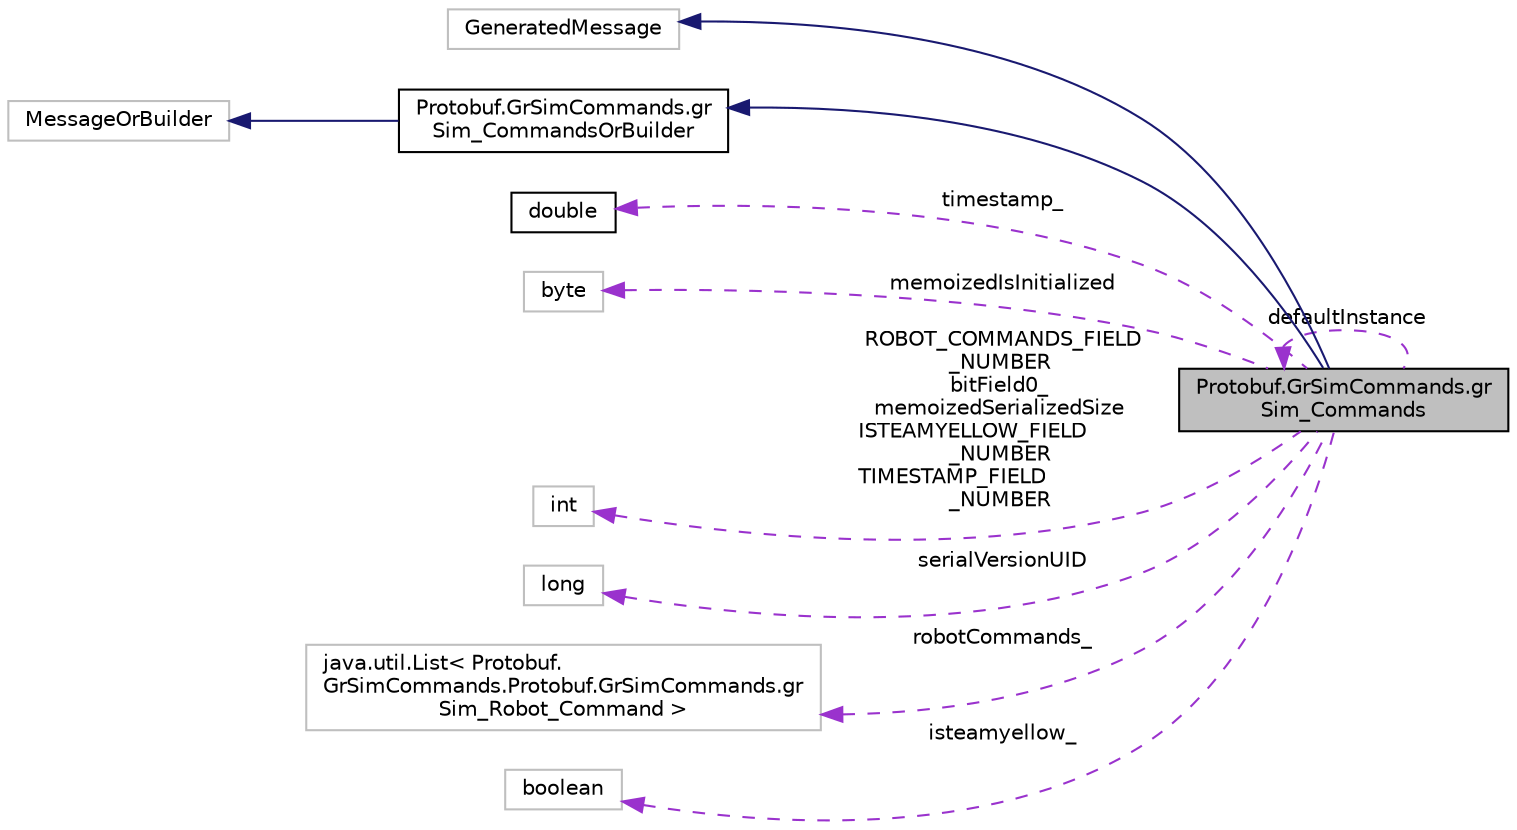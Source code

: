digraph "Protobuf.GrSimCommands.grSim_Commands"
{
 // INTERACTIVE_SVG=YES
  edge [fontname="Helvetica",fontsize="10",labelfontname="Helvetica",labelfontsize="10"];
  node [fontname="Helvetica",fontsize="10",shape=record];
  rankdir="LR";
  Node1 [label="Protobuf.GrSimCommands.gr\lSim_Commands",height=0.2,width=0.4,color="black", fillcolor="grey75", style="filled", fontcolor="black"];
  Node2 -> Node1 [dir="back",color="midnightblue",fontsize="10",style="solid",fontname="Helvetica"];
  Node2 [label="GeneratedMessage",height=0.2,width=0.4,color="grey75", fillcolor="white", style="filled"];
  Node3 -> Node1 [dir="back",color="midnightblue",fontsize="10",style="solid",fontname="Helvetica"];
  Node3 [label="Protobuf.GrSimCommands.gr\lSim_CommandsOrBuilder",height=0.2,width=0.4,color="black", fillcolor="white", style="filled",URL="$df/dcb/interface_protobuf_1_1_gr_sim_commands_1_1gr_sim___commands_or_builder.html"];
  Node4 -> Node3 [dir="back",color="midnightblue",fontsize="10",style="solid",fontname="Helvetica"];
  Node4 [label="MessageOrBuilder",height=0.2,width=0.4,color="grey75", fillcolor="white", style="filled"];
  Node1 -> Node1 [dir="back",color="darkorchid3",fontsize="10",style="dashed",label=" defaultInstance" ,fontname="Helvetica"];
  Node5 -> Node1 [dir="back",color="darkorchid3",fontsize="10",style="dashed",label=" timestamp_" ,fontname="Helvetica"];
  Node5 [label="double",height=0.2,width=0.4,color="black", fillcolor="white", style="filled",URL="$df/de6/classdouble.html"];
  Node6 -> Node1 [dir="back",color="darkorchid3",fontsize="10",style="dashed",label=" memoizedIsInitialized" ,fontname="Helvetica"];
  Node6 [label="byte",height=0.2,width=0.4,color="grey75", fillcolor="white", style="filled"];
  Node7 -> Node1 [dir="back",color="darkorchid3",fontsize="10",style="dashed",label=" ROBOT_COMMANDS_FIELD\l_NUMBER\nbitField0_\nmemoizedSerializedSize\nISTEAMYELLOW_FIELD\l_NUMBER\nTIMESTAMP_FIELD\l_NUMBER" ,fontname="Helvetica"];
  Node7 [label="int",height=0.2,width=0.4,color="grey75", fillcolor="white", style="filled"];
  Node8 -> Node1 [dir="back",color="darkorchid3",fontsize="10",style="dashed",label=" serialVersionUID" ,fontname="Helvetica"];
  Node8 [label="long",height=0.2,width=0.4,color="grey75", fillcolor="white", style="filled"];
  Node9 -> Node1 [dir="back",color="darkorchid3",fontsize="10",style="dashed",label=" robotCommands_" ,fontname="Helvetica"];
  Node9 [label="java.util.List\< Protobuf.\lGrSimCommands.Protobuf.GrSimCommands.gr\lSim_Robot_Command \>",height=0.2,width=0.4,color="grey75", fillcolor="white", style="filled"];
  Node10 -> Node1 [dir="back",color="darkorchid3",fontsize="10",style="dashed",label=" isteamyellow_" ,fontname="Helvetica"];
  Node10 [label="boolean",height=0.2,width=0.4,color="grey75", fillcolor="white", style="filled"];
}
